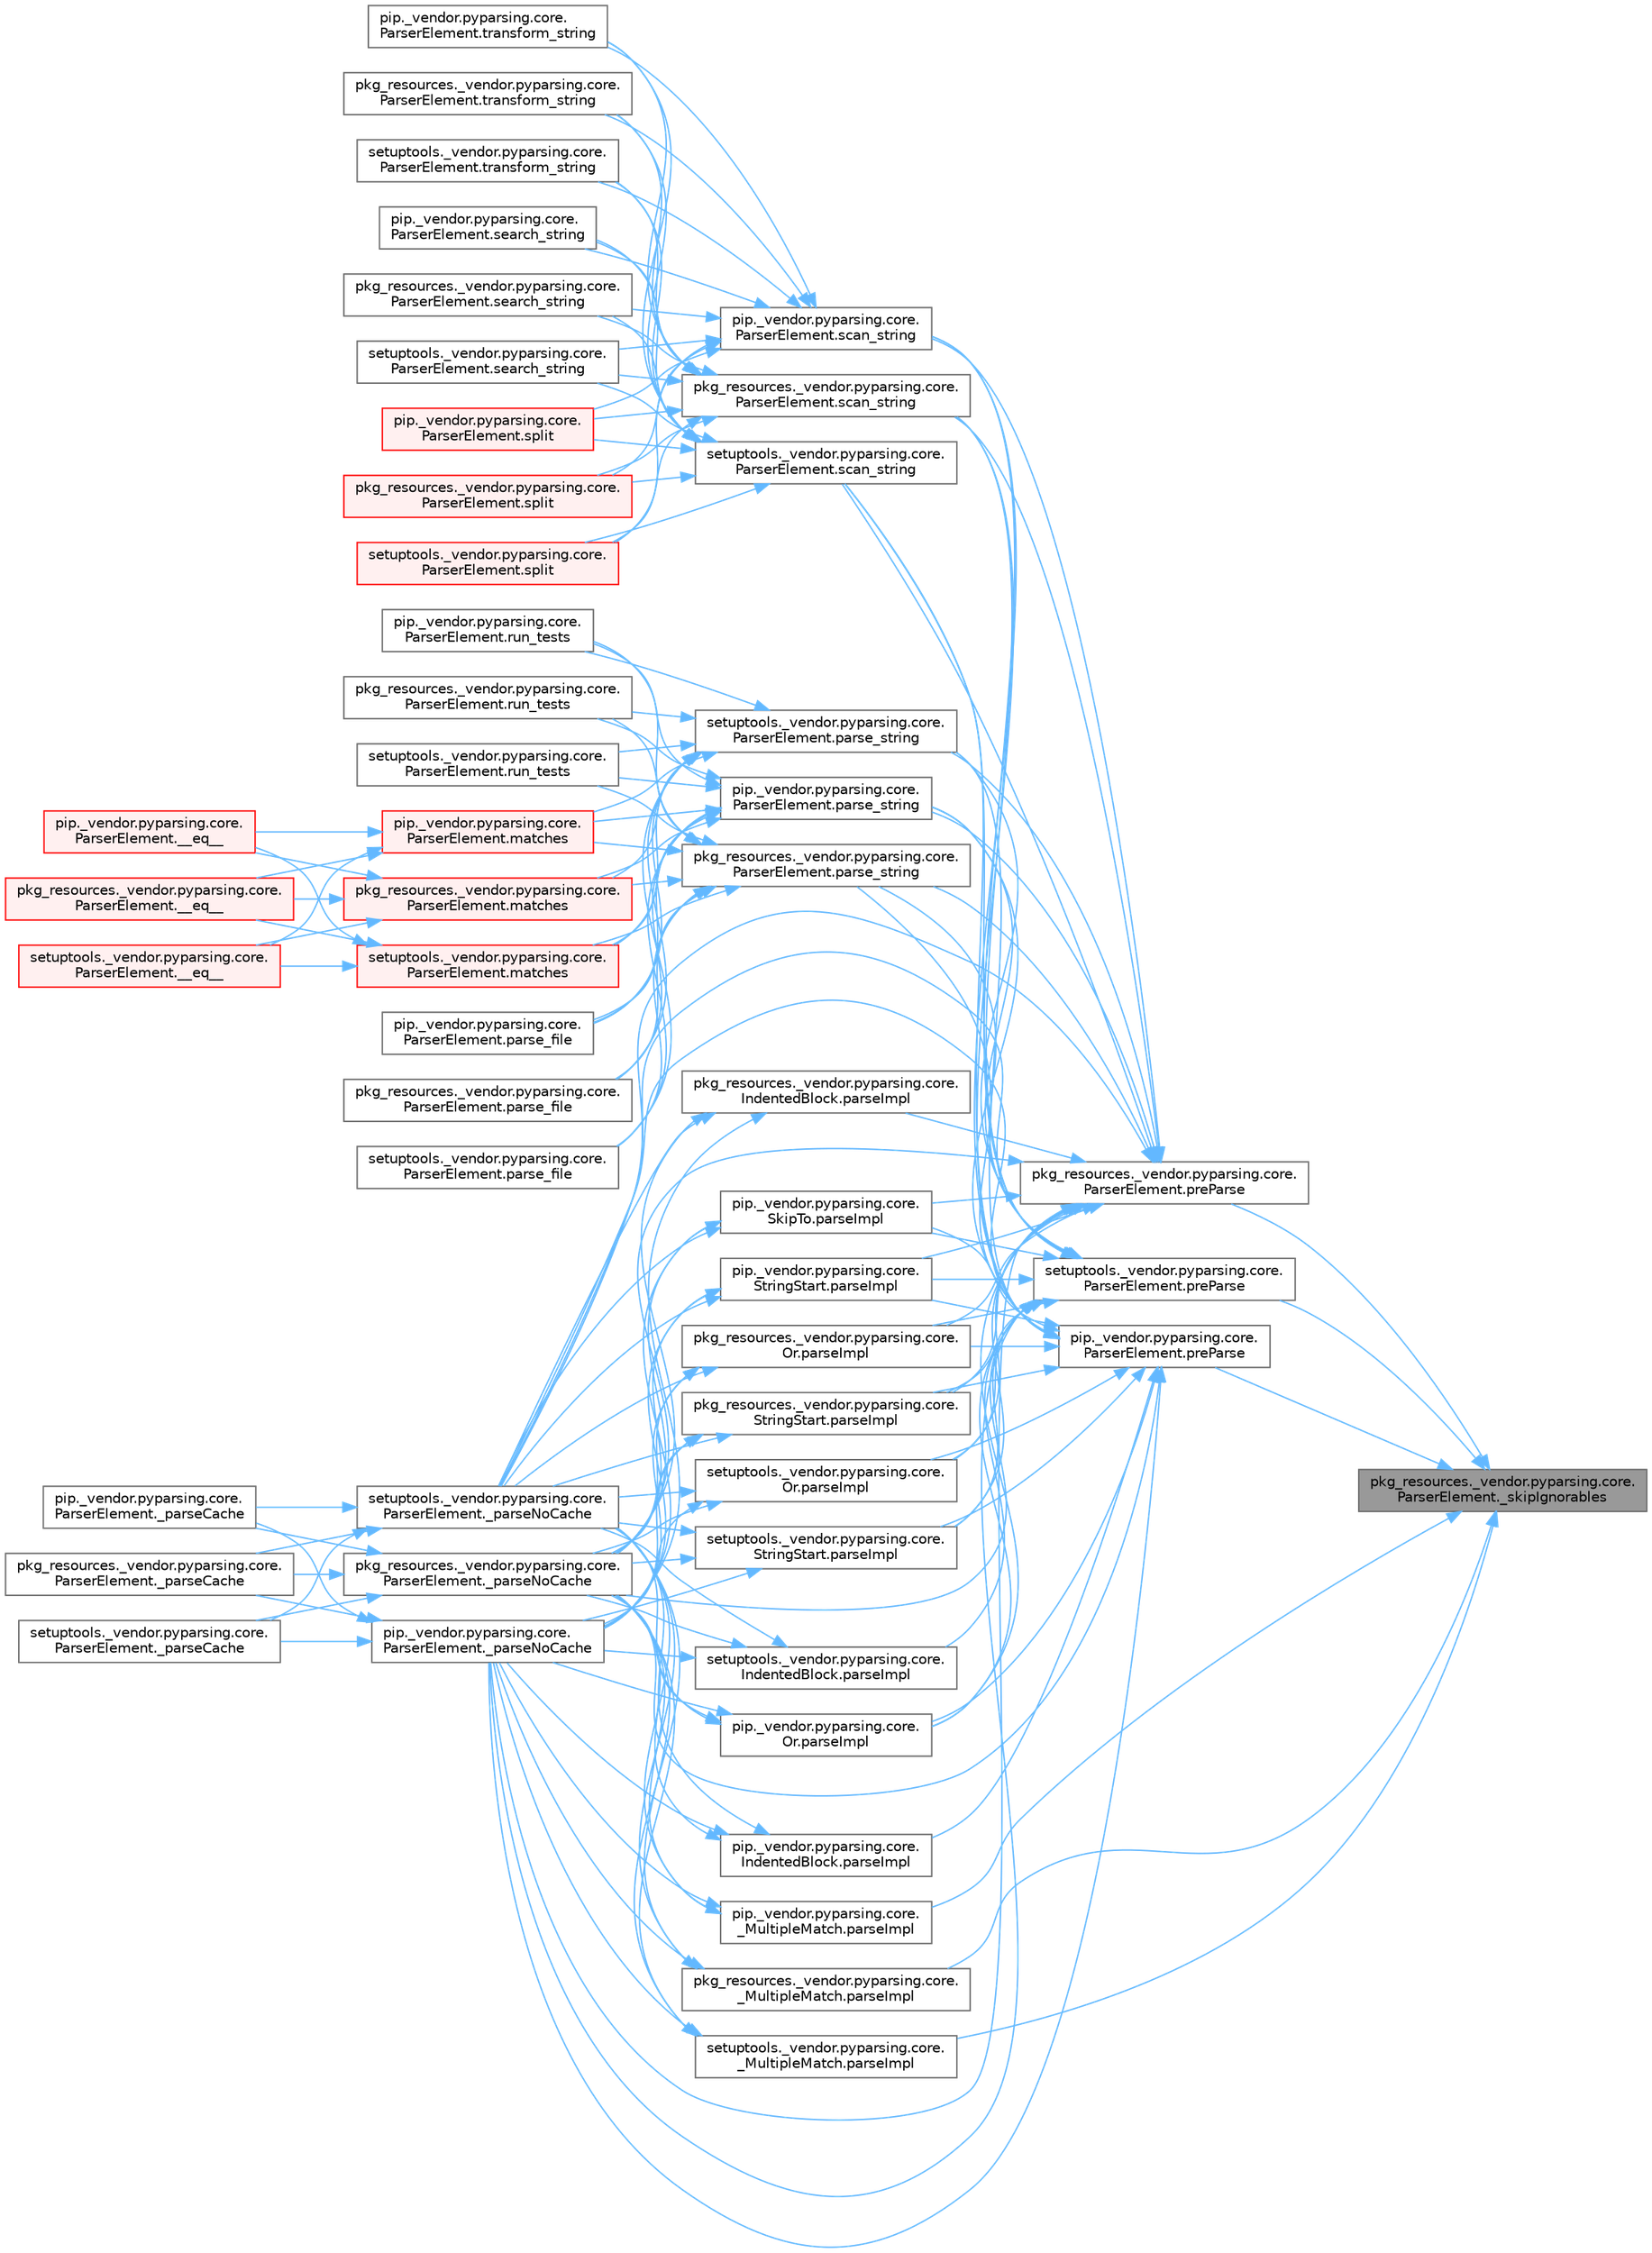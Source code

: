 digraph "pkg_resources._vendor.pyparsing.core.ParserElement._skipIgnorables"
{
 // LATEX_PDF_SIZE
  bgcolor="transparent";
  edge [fontname=Helvetica,fontsize=10,labelfontname=Helvetica,labelfontsize=10];
  node [fontname=Helvetica,fontsize=10,shape=box,height=0.2,width=0.4];
  rankdir="RL";
  Node1 [id="Node000001",label="pkg_resources._vendor.pyparsing.core.\lParserElement._skipIgnorables",height=0.2,width=0.4,color="gray40", fillcolor="grey60", style="filled", fontcolor="black",tooltip=" "];
  Node1 -> Node2 [id="edge1_Node000001_Node000002",dir="back",color="steelblue1",style="solid",tooltip=" "];
  Node2 [id="Node000002",label="pip._vendor.pyparsing.core.\l_MultipleMatch.parseImpl",height=0.2,width=0.4,color="grey40", fillcolor="white", style="filled",URL="$classpip_1_1__vendor_1_1pyparsing_1_1core_1_1___multiple_match.html#a612ca2a8eb89123112903be6f199bb14",tooltip=" "];
  Node2 -> Node3 [id="edge2_Node000002_Node000003",dir="back",color="steelblue1",style="solid",tooltip=" "];
  Node3 [id="Node000003",label="pip._vendor.pyparsing.core.\lParserElement._parseNoCache",height=0.2,width=0.4,color="grey40", fillcolor="white", style="filled",URL="$classpip_1_1__vendor_1_1pyparsing_1_1core_1_1_parser_element.html#af319bff1f8ae463c29689bc902788e50",tooltip=" "];
  Node3 -> Node4 [id="edge3_Node000003_Node000004",dir="back",color="steelblue1",style="solid",tooltip=" "];
  Node4 [id="Node000004",label="pip._vendor.pyparsing.core.\lParserElement._parseCache",height=0.2,width=0.4,color="grey40", fillcolor="white", style="filled",URL="$classpip_1_1__vendor_1_1pyparsing_1_1core_1_1_parser_element.html#a5614d581e42d84b716b0dcab98157c88",tooltip=" "];
  Node3 -> Node5 [id="edge4_Node000003_Node000005",dir="back",color="steelblue1",style="solid",tooltip=" "];
  Node5 [id="Node000005",label="pkg_resources._vendor.pyparsing.core.\lParserElement._parseCache",height=0.2,width=0.4,color="grey40", fillcolor="white", style="filled",URL="$classpkg__resources_1_1__vendor_1_1pyparsing_1_1core_1_1_parser_element.html#a1a69c7785a92769109263bd940ab37ae",tooltip=" "];
  Node3 -> Node6 [id="edge5_Node000003_Node000006",dir="back",color="steelblue1",style="solid",tooltip=" "];
  Node6 [id="Node000006",label="setuptools._vendor.pyparsing.core.\lParserElement._parseCache",height=0.2,width=0.4,color="grey40", fillcolor="white", style="filled",URL="$classsetuptools_1_1__vendor_1_1pyparsing_1_1core_1_1_parser_element.html#aad2d74190c4edf9d86294fe1907cffba",tooltip=" "];
  Node2 -> Node7 [id="edge6_Node000002_Node000007",dir="back",color="steelblue1",style="solid",tooltip=" "];
  Node7 [id="Node000007",label="pkg_resources._vendor.pyparsing.core.\lParserElement._parseNoCache",height=0.2,width=0.4,color="grey40", fillcolor="white", style="filled",URL="$classpkg__resources_1_1__vendor_1_1pyparsing_1_1core_1_1_parser_element.html#ae74acbecf9daa6eccbb3c02112745915",tooltip=" "];
  Node7 -> Node4 [id="edge7_Node000007_Node000004",dir="back",color="steelblue1",style="solid",tooltip=" "];
  Node7 -> Node5 [id="edge8_Node000007_Node000005",dir="back",color="steelblue1",style="solid",tooltip=" "];
  Node7 -> Node6 [id="edge9_Node000007_Node000006",dir="back",color="steelblue1",style="solid",tooltip=" "];
  Node2 -> Node8 [id="edge10_Node000002_Node000008",dir="back",color="steelblue1",style="solid",tooltip=" "];
  Node8 [id="Node000008",label="setuptools._vendor.pyparsing.core.\lParserElement._parseNoCache",height=0.2,width=0.4,color="grey40", fillcolor="white", style="filled",URL="$classsetuptools_1_1__vendor_1_1pyparsing_1_1core_1_1_parser_element.html#ac87deeca77414208ea7ac3e6f23accc5",tooltip=" "];
  Node8 -> Node4 [id="edge11_Node000008_Node000004",dir="back",color="steelblue1",style="solid",tooltip=" "];
  Node8 -> Node5 [id="edge12_Node000008_Node000005",dir="back",color="steelblue1",style="solid",tooltip=" "];
  Node8 -> Node6 [id="edge13_Node000008_Node000006",dir="back",color="steelblue1",style="solid",tooltip=" "];
  Node1 -> Node9 [id="edge14_Node000001_Node000009",dir="back",color="steelblue1",style="solid",tooltip=" "];
  Node9 [id="Node000009",label="pkg_resources._vendor.pyparsing.core.\l_MultipleMatch.parseImpl",height=0.2,width=0.4,color="grey40", fillcolor="white", style="filled",URL="$classpkg__resources_1_1__vendor_1_1pyparsing_1_1core_1_1___multiple_match.html#a28707b77eb141ec6e8926a16907cc18b",tooltip=" "];
  Node9 -> Node3 [id="edge15_Node000009_Node000003",dir="back",color="steelblue1",style="solid",tooltip=" "];
  Node9 -> Node7 [id="edge16_Node000009_Node000007",dir="back",color="steelblue1",style="solid",tooltip=" "];
  Node9 -> Node8 [id="edge17_Node000009_Node000008",dir="back",color="steelblue1",style="solid",tooltip=" "];
  Node1 -> Node10 [id="edge18_Node000001_Node000010",dir="back",color="steelblue1",style="solid",tooltip=" "];
  Node10 [id="Node000010",label="setuptools._vendor.pyparsing.core.\l_MultipleMatch.parseImpl",height=0.2,width=0.4,color="grey40", fillcolor="white", style="filled",URL="$classsetuptools_1_1__vendor_1_1pyparsing_1_1core_1_1___multiple_match.html#a8608f7d100a7b3d3ed777483ae718eeb",tooltip=" "];
  Node10 -> Node3 [id="edge19_Node000010_Node000003",dir="back",color="steelblue1",style="solid",tooltip=" "];
  Node10 -> Node7 [id="edge20_Node000010_Node000007",dir="back",color="steelblue1",style="solid",tooltip=" "];
  Node10 -> Node8 [id="edge21_Node000010_Node000008",dir="back",color="steelblue1",style="solid",tooltip=" "];
  Node1 -> Node11 [id="edge22_Node000001_Node000011",dir="back",color="steelblue1",style="solid",tooltip=" "];
  Node11 [id="Node000011",label="pip._vendor.pyparsing.core.\lParserElement.preParse",height=0.2,width=0.4,color="grey40", fillcolor="white", style="filled",URL="$classpip_1_1__vendor_1_1pyparsing_1_1core_1_1_parser_element.html#ab5e2fcbb7e83e0b5608eb5cbc31c17f0",tooltip=" "];
  Node11 -> Node3 [id="edge23_Node000011_Node000003",dir="back",color="steelblue1",style="solid",tooltip=" "];
  Node11 -> Node7 [id="edge24_Node000011_Node000007",dir="back",color="steelblue1",style="solid",tooltip=" "];
  Node11 -> Node8 [id="edge25_Node000011_Node000008",dir="back",color="steelblue1",style="solid",tooltip=" "];
  Node11 -> Node12 [id="edge26_Node000011_Node000012",dir="back",color="steelblue1",style="solid",tooltip=" "];
  Node12 [id="Node000012",label="pip._vendor.pyparsing.core.\lParserElement.parse_string",height=0.2,width=0.4,color="grey40", fillcolor="white", style="filled",URL="$classpip_1_1__vendor_1_1pyparsing_1_1core_1_1_parser_element.html#ac17206f98799aeb9149ef0873423fb3d",tooltip=" "];
  Node12 -> Node13 [id="edge27_Node000012_Node000013",dir="back",color="steelblue1",style="solid",tooltip=" "];
  Node13 [id="Node000013",label="pip._vendor.pyparsing.core.\lParserElement.matches",height=0.2,width=0.4,color="red", fillcolor="#FFF0F0", style="filled",URL="$classpip_1_1__vendor_1_1pyparsing_1_1core_1_1_parser_element.html#a506dbc15b395eb36dc4f6cbc0fdf143a",tooltip=" "];
  Node13 -> Node14 [id="edge28_Node000013_Node000014",dir="back",color="steelblue1",style="solid",tooltip=" "];
  Node14 [id="Node000014",label="pip._vendor.pyparsing.core.\lParserElement.__eq__",height=0.2,width=0.4,color="red", fillcolor="#FFF0F0", style="filled",URL="$classpip_1_1__vendor_1_1pyparsing_1_1core_1_1_parser_element.html#a56ccd877aaaa23f3bf1adb7bcc0b46ec",tooltip=" "];
  Node13 -> Node23 [id="edge29_Node000013_Node000023",dir="back",color="steelblue1",style="solid",tooltip=" "];
  Node23 [id="Node000023",label="pkg_resources._vendor.pyparsing.core.\lParserElement.__eq__",height=0.2,width=0.4,color="red", fillcolor="#FFF0F0", style="filled",URL="$classpkg__resources_1_1__vendor_1_1pyparsing_1_1core_1_1_parser_element.html#a7a018d9eabb371a3a8cbeff784e873eb",tooltip=" "];
  Node13 -> Node24 [id="edge30_Node000013_Node000024",dir="back",color="steelblue1",style="solid",tooltip=" "];
  Node24 [id="Node000024",label="setuptools._vendor.pyparsing.core.\lParserElement.__eq__",height=0.2,width=0.4,color="red", fillcolor="#FFF0F0", style="filled",URL="$classsetuptools_1_1__vendor_1_1pyparsing_1_1core_1_1_parser_element.html#a2fba49725ed4d403a97bf0955a516d7a",tooltip=" "];
  Node12 -> Node26 [id="edge31_Node000012_Node000026",dir="back",color="steelblue1",style="solid",tooltip=" "];
  Node26 [id="Node000026",label="pkg_resources._vendor.pyparsing.core.\lParserElement.matches",height=0.2,width=0.4,color="red", fillcolor="#FFF0F0", style="filled",URL="$classpkg__resources_1_1__vendor_1_1pyparsing_1_1core_1_1_parser_element.html#a83b843cc10043a223825a7b6ee2bf3ed",tooltip=" "];
  Node26 -> Node14 [id="edge32_Node000026_Node000014",dir="back",color="steelblue1",style="solid",tooltip=" "];
  Node26 -> Node23 [id="edge33_Node000026_Node000023",dir="back",color="steelblue1",style="solid",tooltip=" "];
  Node26 -> Node24 [id="edge34_Node000026_Node000024",dir="back",color="steelblue1",style="solid",tooltip=" "];
  Node12 -> Node27 [id="edge35_Node000012_Node000027",dir="back",color="steelblue1",style="solid",tooltip=" "];
  Node27 [id="Node000027",label="setuptools._vendor.pyparsing.core.\lParserElement.matches",height=0.2,width=0.4,color="red", fillcolor="#FFF0F0", style="filled",URL="$classsetuptools_1_1__vendor_1_1pyparsing_1_1core_1_1_parser_element.html#a340c5dbbc0054029fa245e398f694e14",tooltip=" "];
  Node27 -> Node14 [id="edge36_Node000027_Node000014",dir="back",color="steelblue1",style="solid",tooltip=" "];
  Node27 -> Node23 [id="edge37_Node000027_Node000023",dir="back",color="steelblue1",style="solid",tooltip=" "];
  Node27 -> Node24 [id="edge38_Node000027_Node000024",dir="back",color="steelblue1",style="solid",tooltip=" "];
  Node12 -> Node28 [id="edge39_Node000012_Node000028",dir="back",color="steelblue1",style="solid",tooltip=" "];
  Node28 [id="Node000028",label="pip._vendor.pyparsing.core.\lParserElement.parse_file",height=0.2,width=0.4,color="grey40", fillcolor="white", style="filled",URL="$classpip_1_1__vendor_1_1pyparsing_1_1core_1_1_parser_element.html#a161e1fa167881e4e3fa9f26155612ed1",tooltip=" "];
  Node12 -> Node29 [id="edge40_Node000012_Node000029",dir="back",color="steelblue1",style="solid",tooltip=" "];
  Node29 [id="Node000029",label="pkg_resources._vendor.pyparsing.core.\lParserElement.parse_file",height=0.2,width=0.4,color="grey40", fillcolor="white", style="filled",URL="$classpkg__resources_1_1__vendor_1_1pyparsing_1_1core_1_1_parser_element.html#a4b7f81ada4824fcac02e6fae60e97154",tooltip=" "];
  Node12 -> Node30 [id="edge41_Node000012_Node000030",dir="back",color="steelblue1",style="solid",tooltip=" "];
  Node30 [id="Node000030",label="setuptools._vendor.pyparsing.core.\lParserElement.parse_file",height=0.2,width=0.4,color="grey40", fillcolor="white", style="filled",URL="$classsetuptools_1_1__vendor_1_1pyparsing_1_1core_1_1_parser_element.html#a8f9b8fccb7fc5a55bc10cb3ab46cf419",tooltip=" "];
  Node12 -> Node31 [id="edge42_Node000012_Node000031",dir="back",color="steelblue1",style="solid",tooltip=" "];
  Node31 [id="Node000031",label="pip._vendor.pyparsing.core.\lParserElement.run_tests",height=0.2,width=0.4,color="grey40", fillcolor="white", style="filled",URL="$classpip_1_1__vendor_1_1pyparsing_1_1core_1_1_parser_element.html#a35107e02c57a82575247354b2ffe5d63",tooltip=" "];
  Node12 -> Node32 [id="edge43_Node000012_Node000032",dir="back",color="steelblue1",style="solid",tooltip=" "];
  Node32 [id="Node000032",label="pkg_resources._vendor.pyparsing.core.\lParserElement.run_tests",height=0.2,width=0.4,color="grey40", fillcolor="white", style="filled",URL="$classpkg__resources_1_1__vendor_1_1pyparsing_1_1core_1_1_parser_element.html#a10e2c2c94b6bedd4a9bac706beb1f8e4",tooltip=" "];
  Node12 -> Node33 [id="edge44_Node000012_Node000033",dir="back",color="steelblue1",style="solid",tooltip=" "];
  Node33 [id="Node000033",label="setuptools._vendor.pyparsing.core.\lParserElement.run_tests",height=0.2,width=0.4,color="grey40", fillcolor="white", style="filled",URL="$classsetuptools_1_1__vendor_1_1pyparsing_1_1core_1_1_parser_element.html#a67d4875fb1c02837aae5bb1e763532ba",tooltip=" "];
  Node11 -> Node34 [id="edge45_Node000011_Node000034",dir="back",color="steelblue1",style="solid",tooltip=" "];
  Node34 [id="Node000034",label="pkg_resources._vendor.pyparsing.core.\lParserElement.parse_string",height=0.2,width=0.4,color="grey40", fillcolor="white", style="filled",URL="$classpkg__resources_1_1__vendor_1_1pyparsing_1_1core_1_1_parser_element.html#a8c3e947b9af4425a1b7f4c8db034a549",tooltip=" "];
  Node34 -> Node13 [id="edge46_Node000034_Node000013",dir="back",color="steelblue1",style="solid",tooltip=" "];
  Node34 -> Node26 [id="edge47_Node000034_Node000026",dir="back",color="steelblue1",style="solid",tooltip=" "];
  Node34 -> Node27 [id="edge48_Node000034_Node000027",dir="back",color="steelblue1",style="solid",tooltip=" "];
  Node34 -> Node28 [id="edge49_Node000034_Node000028",dir="back",color="steelblue1",style="solid",tooltip=" "];
  Node34 -> Node29 [id="edge50_Node000034_Node000029",dir="back",color="steelblue1",style="solid",tooltip=" "];
  Node34 -> Node30 [id="edge51_Node000034_Node000030",dir="back",color="steelblue1",style="solid",tooltip=" "];
  Node34 -> Node31 [id="edge52_Node000034_Node000031",dir="back",color="steelblue1",style="solid",tooltip=" "];
  Node34 -> Node32 [id="edge53_Node000034_Node000032",dir="back",color="steelblue1",style="solid",tooltip=" "];
  Node34 -> Node33 [id="edge54_Node000034_Node000033",dir="back",color="steelblue1",style="solid",tooltip=" "];
  Node11 -> Node35 [id="edge55_Node000011_Node000035",dir="back",color="steelblue1",style="solid",tooltip=" "];
  Node35 [id="Node000035",label="setuptools._vendor.pyparsing.core.\lParserElement.parse_string",height=0.2,width=0.4,color="grey40", fillcolor="white", style="filled",URL="$classsetuptools_1_1__vendor_1_1pyparsing_1_1core_1_1_parser_element.html#a4bceb4c6190dd0bd2ea4c6ef9e8fe6f9",tooltip=" "];
  Node35 -> Node13 [id="edge56_Node000035_Node000013",dir="back",color="steelblue1",style="solid",tooltip=" "];
  Node35 -> Node26 [id="edge57_Node000035_Node000026",dir="back",color="steelblue1",style="solid",tooltip=" "];
  Node35 -> Node27 [id="edge58_Node000035_Node000027",dir="back",color="steelblue1",style="solid",tooltip=" "];
  Node35 -> Node28 [id="edge59_Node000035_Node000028",dir="back",color="steelblue1",style="solid",tooltip=" "];
  Node35 -> Node29 [id="edge60_Node000035_Node000029",dir="back",color="steelblue1",style="solid",tooltip=" "];
  Node35 -> Node30 [id="edge61_Node000035_Node000030",dir="back",color="steelblue1",style="solid",tooltip=" "];
  Node35 -> Node31 [id="edge62_Node000035_Node000031",dir="back",color="steelblue1",style="solid",tooltip=" "];
  Node35 -> Node32 [id="edge63_Node000035_Node000032",dir="back",color="steelblue1",style="solid",tooltip=" "];
  Node35 -> Node33 [id="edge64_Node000035_Node000033",dir="back",color="steelblue1",style="solid",tooltip=" "];
  Node11 -> Node36 [id="edge65_Node000011_Node000036",dir="back",color="steelblue1",style="solid",tooltip=" "];
  Node36 [id="Node000036",label="pip._vendor.pyparsing.core.\lIndentedBlock.parseImpl",height=0.2,width=0.4,color="grey40", fillcolor="white", style="filled",URL="$classpip_1_1__vendor_1_1pyparsing_1_1core_1_1_indented_block.html#a614f358d7124fbd85f4750694b700605",tooltip=" "];
  Node36 -> Node3 [id="edge66_Node000036_Node000003",dir="back",color="steelblue1",style="solid",tooltip=" "];
  Node36 -> Node7 [id="edge67_Node000036_Node000007",dir="back",color="steelblue1",style="solid",tooltip=" "];
  Node36 -> Node8 [id="edge68_Node000036_Node000008",dir="back",color="steelblue1",style="solid",tooltip=" "];
  Node11 -> Node37 [id="edge69_Node000011_Node000037",dir="back",color="steelblue1",style="solid",tooltip=" "];
  Node37 [id="Node000037",label="pip._vendor.pyparsing.core.\lOr.parseImpl",height=0.2,width=0.4,color="grey40", fillcolor="white", style="filled",URL="$classpip_1_1__vendor_1_1pyparsing_1_1core_1_1_or.html#aa87fa541bf2e82791e105dbf64c79958",tooltip=" "];
  Node37 -> Node3 [id="edge70_Node000037_Node000003",dir="back",color="steelblue1",style="solid",tooltip=" "];
  Node37 -> Node7 [id="edge71_Node000037_Node000007",dir="back",color="steelblue1",style="solid",tooltip=" "];
  Node37 -> Node8 [id="edge72_Node000037_Node000008",dir="back",color="steelblue1",style="solid",tooltip=" "];
  Node11 -> Node38 [id="edge73_Node000011_Node000038",dir="back",color="steelblue1",style="solid",tooltip=" "];
  Node38 [id="Node000038",label="pip._vendor.pyparsing.core.\lSkipTo.parseImpl",height=0.2,width=0.4,color="grey40", fillcolor="white", style="filled",URL="$classpip_1_1__vendor_1_1pyparsing_1_1core_1_1_skip_to.html#affdf1659343a347cd9853247ed2cfc37",tooltip=" "];
  Node38 -> Node3 [id="edge74_Node000038_Node000003",dir="back",color="steelblue1",style="solid",tooltip=" "];
  Node38 -> Node7 [id="edge75_Node000038_Node000007",dir="back",color="steelblue1",style="solid",tooltip=" "];
  Node38 -> Node8 [id="edge76_Node000038_Node000008",dir="back",color="steelblue1",style="solid",tooltip=" "];
  Node11 -> Node39 [id="edge77_Node000011_Node000039",dir="back",color="steelblue1",style="solid",tooltip=" "];
  Node39 [id="Node000039",label="pip._vendor.pyparsing.core.\lStringStart.parseImpl",height=0.2,width=0.4,color="grey40", fillcolor="white", style="filled",URL="$classpip_1_1__vendor_1_1pyparsing_1_1core_1_1_string_start.html#ade7d9a10260522396b9756347737ec21",tooltip=" "];
  Node39 -> Node3 [id="edge78_Node000039_Node000003",dir="back",color="steelblue1",style="solid",tooltip=" "];
  Node39 -> Node7 [id="edge79_Node000039_Node000007",dir="back",color="steelblue1",style="solid",tooltip=" "];
  Node39 -> Node8 [id="edge80_Node000039_Node000008",dir="back",color="steelblue1",style="solid",tooltip=" "];
  Node11 -> Node40 [id="edge81_Node000011_Node000040",dir="back",color="steelblue1",style="solid",tooltip=" "];
  Node40 [id="Node000040",label="pkg_resources._vendor.pyparsing.core.\lOr.parseImpl",height=0.2,width=0.4,color="grey40", fillcolor="white", style="filled",URL="$classpkg__resources_1_1__vendor_1_1pyparsing_1_1core_1_1_or.html#ac0f75d008ee21a51ac9335d208258709",tooltip=" "];
  Node40 -> Node3 [id="edge82_Node000040_Node000003",dir="back",color="steelblue1",style="solid",tooltip=" "];
  Node40 -> Node7 [id="edge83_Node000040_Node000007",dir="back",color="steelblue1",style="solid",tooltip=" "];
  Node40 -> Node8 [id="edge84_Node000040_Node000008",dir="back",color="steelblue1",style="solid",tooltip=" "];
  Node11 -> Node41 [id="edge85_Node000011_Node000041",dir="back",color="steelblue1",style="solid",tooltip=" "];
  Node41 [id="Node000041",label="pkg_resources._vendor.pyparsing.core.\lStringStart.parseImpl",height=0.2,width=0.4,color="grey40", fillcolor="white", style="filled",URL="$classpkg__resources_1_1__vendor_1_1pyparsing_1_1core_1_1_string_start.html#a1a21abfeee7fd1a296470cf986211dfb",tooltip=" "];
  Node41 -> Node3 [id="edge86_Node000041_Node000003",dir="back",color="steelblue1",style="solid",tooltip=" "];
  Node41 -> Node7 [id="edge87_Node000041_Node000007",dir="back",color="steelblue1",style="solid",tooltip=" "];
  Node41 -> Node8 [id="edge88_Node000041_Node000008",dir="back",color="steelblue1",style="solid",tooltip=" "];
  Node11 -> Node42 [id="edge89_Node000011_Node000042",dir="back",color="steelblue1",style="solid",tooltip=" "];
  Node42 [id="Node000042",label="setuptools._vendor.pyparsing.core.\lOr.parseImpl",height=0.2,width=0.4,color="grey40", fillcolor="white", style="filled",URL="$classsetuptools_1_1__vendor_1_1pyparsing_1_1core_1_1_or.html#a1048310b5490fae52af640ad0c0e8713",tooltip=" "];
  Node42 -> Node3 [id="edge90_Node000042_Node000003",dir="back",color="steelblue1",style="solid",tooltip=" "];
  Node42 -> Node7 [id="edge91_Node000042_Node000007",dir="back",color="steelblue1",style="solid",tooltip=" "];
  Node42 -> Node8 [id="edge92_Node000042_Node000008",dir="back",color="steelblue1",style="solid",tooltip=" "];
  Node11 -> Node43 [id="edge93_Node000011_Node000043",dir="back",color="steelblue1",style="solid",tooltip=" "];
  Node43 [id="Node000043",label="setuptools._vendor.pyparsing.core.\lStringStart.parseImpl",height=0.2,width=0.4,color="grey40", fillcolor="white", style="filled",URL="$classsetuptools_1_1__vendor_1_1pyparsing_1_1core_1_1_string_start.html#a9da67c63addf96d553d7b5bb1cf85907",tooltip=" "];
  Node43 -> Node3 [id="edge94_Node000043_Node000003",dir="back",color="steelblue1",style="solid",tooltip=" "];
  Node43 -> Node7 [id="edge95_Node000043_Node000007",dir="back",color="steelblue1",style="solid",tooltip=" "];
  Node43 -> Node8 [id="edge96_Node000043_Node000008",dir="back",color="steelblue1",style="solid",tooltip=" "];
  Node11 -> Node44 [id="edge97_Node000011_Node000044",dir="back",color="steelblue1",style="solid",tooltip=" "];
  Node44 [id="Node000044",label="pip._vendor.pyparsing.core.\lParserElement.scan_string",height=0.2,width=0.4,color="grey40", fillcolor="white", style="filled",URL="$classpip_1_1__vendor_1_1pyparsing_1_1core_1_1_parser_element.html#a0a066b31d55597f3b2ac426eab0ef7a8",tooltip=" "];
  Node44 -> Node45 [id="edge98_Node000044_Node000045",dir="back",color="steelblue1",style="solid",tooltip=" "];
  Node45 [id="Node000045",label="pip._vendor.pyparsing.core.\lParserElement.search_string",height=0.2,width=0.4,color="grey40", fillcolor="white", style="filled",URL="$classpip_1_1__vendor_1_1pyparsing_1_1core_1_1_parser_element.html#a5a83c9e97aad458cf36ecb2cbc451703",tooltip=" "];
  Node44 -> Node46 [id="edge99_Node000044_Node000046",dir="back",color="steelblue1",style="solid",tooltip=" "];
  Node46 [id="Node000046",label="pkg_resources._vendor.pyparsing.core.\lParserElement.search_string",height=0.2,width=0.4,color="grey40", fillcolor="white", style="filled",URL="$classpkg__resources_1_1__vendor_1_1pyparsing_1_1core_1_1_parser_element.html#a4b5b9d98014537f14aa58afb241fb421",tooltip=" "];
  Node44 -> Node47 [id="edge100_Node000044_Node000047",dir="back",color="steelblue1",style="solid",tooltip=" "];
  Node47 [id="Node000047",label="setuptools._vendor.pyparsing.core.\lParserElement.search_string",height=0.2,width=0.4,color="grey40", fillcolor="white", style="filled",URL="$classsetuptools_1_1__vendor_1_1pyparsing_1_1core_1_1_parser_element.html#afd39623fe4bffcc694a482c83b93fd06",tooltip=" "];
  Node44 -> Node48 [id="edge101_Node000044_Node000048",dir="back",color="steelblue1",style="solid",tooltip=" "];
  Node48 [id="Node000048",label="pip._vendor.pyparsing.core.\lParserElement.split",height=0.2,width=0.4,color="red", fillcolor="#FFF0F0", style="filled",URL="$classpip_1_1__vendor_1_1pyparsing_1_1core_1_1_parser_element.html#a4d8b15e96c35f49dd311c05519c05b48",tooltip=" "];
  Node44 -> Node3212 [id="edge102_Node000044_Node003212",dir="back",color="steelblue1",style="solid",tooltip=" "];
  Node3212 [id="Node003212",label="pkg_resources._vendor.pyparsing.core.\lParserElement.split",height=0.2,width=0.4,color="red", fillcolor="#FFF0F0", style="filled",URL="$classpkg__resources_1_1__vendor_1_1pyparsing_1_1core_1_1_parser_element.html#a194801602eaab7fd2483d6a6ef7335b7",tooltip=" "];
  Node44 -> Node3213 [id="edge103_Node000044_Node003213",dir="back",color="steelblue1",style="solid",tooltip=" "];
  Node3213 [id="Node003213",label="setuptools._vendor.pyparsing.core.\lParserElement.split",height=0.2,width=0.4,color="red", fillcolor="#FFF0F0", style="filled",URL="$classsetuptools_1_1__vendor_1_1pyparsing_1_1core_1_1_parser_element.html#a851b91f91735a7984ff943924b8f5e53",tooltip=" "];
  Node44 -> Node3214 [id="edge104_Node000044_Node003214",dir="back",color="steelblue1",style="solid",tooltip=" "];
  Node3214 [id="Node003214",label="pip._vendor.pyparsing.core.\lParserElement.transform_string",height=0.2,width=0.4,color="grey40", fillcolor="white", style="filled",URL="$classpip_1_1__vendor_1_1pyparsing_1_1core_1_1_parser_element.html#a566e130123a0445b27338a6e3ec60f19",tooltip=" "];
  Node44 -> Node3215 [id="edge105_Node000044_Node003215",dir="back",color="steelblue1",style="solid",tooltip=" "];
  Node3215 [id="Node003215",label="pkg_resources._vendor.pyparsing.core.\lParserElement.transform_string",height=0.2,width=0.4,color="grey40", fillcolor="white", style="filled",URL="$classpkg__resources_1_1__vendor_1_1pyparsing_1_1core_1_1_parser_element.html#a71a727a6ccd055ebf3c32601140ed804",tooltip=" "];
  Node44 -> Node3216 [id="edge106_Node000044_Node003216",dir="back",color="steelblue1",style="solid",tooltip=" "];
  Node3216 [id="Node003216",label="setuptools._vendor.pyparsing.core.\lParserElement.transform_string",height=0.2,width=0.4,color="grey40", fillcolor="white", style="filled",URL="$classsetuptools_1_1__vendor_1_1pyparsing_1_1core_1_1_parser_element.html#a23d5d123f33508735ec8eefe96840071",tooltip=" "];
  Node11 -> Node3217 [id="edge107_Node000011_Node003217",dir="back",color="steelblue1",style="solid",tooltip=" "];
  Node3217 [id="Node003217",label="pkg_resources._vendor.pyparsing.core.\lParserElement.scan_string",height=0.2,width=0.4,color="grey40", fillcolor="white", style="filled",URL="$classpkg__resources_1_1__vendor_1_1pyparsing_1_1core_1_1_parser_element.html#a72c2c28e4b4d308fb917b19795da3b31",tooltip=" "];
  Node3217 -> Node45 [id="edge108_Node003217_Node000045",dir="back",color="steelblue1",style="solid",tooltip=" "];
  Node3217 -> Node46 [id="edge109_Node003217_Node000046",dir="back",color="steelblue1",style="solid",tooltip=" "];
  Node3217 -> Node47 [id="edge110_Node003217_Node000047",dir="back",color="steelblue1",style="solid",tooltip=" "];
  Node3217 -> Node48 [id="edge111_Node003217_Node000048",dir="back",color="steelblue1",style="solid",tooltip=" "];
  Node3217 -> Node3212 [id="edge112_Node003217_Node003212",dir="back",color="steelblue1",style="solid",tooltip=" "];
  Node3217 -> Node3213 [id="edge113_Node003217_Node003213",dir="back",color="steelblue1",style="solid",tooltip=" "];
  Node3217 -> Node3214 [id="edge114_Node003217_Node003214",dir="back",color="steelblue1",style="solid",tooltip=" "];
  Node3217 -> Node3215 [id="edge115_Node003217_Node003215",dir="back",color="steelblue1",style="solid",tooltip=" "];
  Node3217 -> Node3216 [id="edge116_Node003217_Node003216",dir="back",color="steelblue1",style="solid",tooltip=" "];
  Node11 -> Node3218 [id="edge117_Node000011_Node003218",dir="back",color="steelblue1",style="solid",tooltip=" "];
  Node3218 [id="Node003218",label="setuptools._vendor.pyparsing.core.\lParserElement.scan_string",height=0.2,width=0.4,color="grey40", fillcolor="white", style="filled",URL="$classsetuptools_1_1__vendor_1_1pyparsing_1_1core_1_1_parser_element.html#a1e2aa4fc1e0debef9f876b7e1ccbfb62",tooltip=" "];
  Node3218 -> Node45 [id="edge118_Node003218_Node000045",dir="back",color="steelblue1",style="solid",tooltip=" "];
  Node3218 -> Node46 [id="edge119_Node003218_Node000046",dir="back",color="steelblue1",style="solid",tooltip=" "];
  Node3218 -> Node47 [id="edge120_Node003218_Node000047",dir="back",color="steelblue1",style="solid",tooltip=" "];
  Node3218 -> Node48 [id="edge121_Node003218_Node000048",dir="back",color="steelblue1",style="solid",tooltip=" "];
  Node3218 -> Node3212 [id="edge122_Node003218_Node003212",dir="back",color="steelblue1",style="solid",tooltip=" "];
  Node3218 -> Node3213 [id="edge123_Node003218_Node003213",dir="back",color="steelblue1",style="solid",tooltip=" "];
  Node3218 -> Node3214 [id="edge124_Node003218_Node003214",dir="back",color="steelblue1",style="solid",tooltip=" "];
  Node3218 -> Node3215 [id="edge125_Node003218_Node003215",dir="back",color="steelblue1",style="solid",tooltip=" "];
  Node3218 -> Node3216 [id="edge126_Node003218_Node003216",dir="back",color="steelblue1",style="solid",tooltip=" "];
  Node1 -> Node3219 [id="edge127_Node000001_Node003219",dir="back",color="steelblue1",style="solid",tooltip=" "];
  Node3219 [id="Node003219",label="pkg_resources._vendor.pyparsing.core.\lParserElement.preParse",height=0.2,width=0.4,color="grey40", fillcolor="white", style="filled",URL="$classpkg__resources_1_1__vendor_1_1pyparsing_1_1core_1_1_parser_element.html#a903b825f358cef436ee45d6e5b992208",tooltip=" "];
  Node3219 -> Node3 [id="edge128_Node003219_Node000003",dir="back",color="steelblue1",style="solid",tooltip=" "];
  Node3219 -> Node7 [id="edge129_Node003219_Node000007",dir="back",color="steelblue1",style="solid",tooltip=" "];
  Node3219 -> Node8 [id="edge130_Node003219_Node000008",dir="back",color="steelblue1",style="solid",tooltip=" "];
  Node3219 -> Node12 [id="edge131_Node003219_Node000012",dir="back",color="steelblue1",style="solid",tooltip=" "];
  Node3219 -> Node34 [id="edge132_Node003219_Node000034",dir="back",color="steelblue1",style="solid",tooltip=" "];
  Node3219 -> Node35 [id="edge133_Node003219_Node000035",dir="back",color="steelblue1",style="solid",tooltip=" "];
  Node3219 -> Node37 [id="edge134_Node003219_Node000037",dir="back",color="steelblue1",style="solid",tooltip=" "];
  Node3219 -> Node38 [id="edge135_Node003219_Node000038",dir="back",color="steelblue1",style="solid",tooltip=" "];
  Node3219 -> Node39 [id="edge136_Node003219_Node000039",dir="back",color="steelblue1",style="solid",tooltip=" "];
  Node3219 -> Node3220 [id="edge137_Node003219_Node003220",dir="back",color="steelblue1",style="solid",tooltip=" "];
  Node3220 [id="Node003220",label="pkg_resources._vendor.pyparsing.core.\lIndentedBlock.parseImpl",height=0.2,width=0.4,color="grey40", fillcolor="white", style="filled",URL="$classpkg__resources_1_1__vendor_1_1pyparsing_1_1core_1_1_indented_block.html#a832e80a7ba0390c3f34ec7820642cbef",tooltip=" "];
  Node3220 -> Node3 [id="edge138_Node003220_Node000003",dir="back",color="steelblue1",style="solid",tooltip=" "];
  Node3220 -> Node7 [id="edge139_Node003220_Node000007",dir="back",color="steelblue1",style="solid",tooltip=" "];
  Node3220 -> Node8 [id="edge140_Node003220_Node000008",dir="back",color="steelblue1",style="solid",tooltip=" "];
  Node3219 -> Node40 [id="edge141_Node003219_Node000040",dir="back",color="steelblue1",style="solid",tooltip=" "];
  Node3219 -> Node41 [id="edge142_Node003219_Node000041",dir="back",color="steelblue1",style="solid",tooltip=" "];
  Node3219 -> Node42 [id="edge143_Node003219_Node000042",dir="back",color="steelblue1",style="solid",tooltip=" "];
  Node3219 -> Node43 [id="edge144_Node003219_Node000043",dir="back",color="steelblue1",style="solid",tooltip=" "];
  Node3219 -> Node44 [id="edge145_Node003219_Node000044",dir="back",color="steelblue1",style="solid",tooltip=" "];
  Node3219 -> Node3217 [id="edge146_Node003219_Node003217",dir="back",color="steelblue1",style="solid",tooltip=" "];
  Node3219 -> Node3218 [id="edge147_Node003219_Node003218",dir="back",color="steelblue1",style="solid",tooltip=" "];
  Node1 -> Node3221 [id="edge148_Node000001_Node003221",dir="back",color="steelblue1",style="solid",tooltip=" "];
  Node3221 [id="Node003221",label="setuptools._vendor.pyparsing.core.\lParserElement.preParse",height=0.2,width=0.4,color="grey40", fillcolor="white", style="filled",URL="$classsetuptools_1_1__vendor_1_1pyparsing_1_1core_1_1_parser_element.html#a685a6f15fdc46b4ac7a138afb9f3b707",tooltip=" "];
  Node3221 -> Node3 [id="edge149_Node003221_Node000003",dir="back",color="steelblue1",style="solid",tooltip=" "];
  Node3221 -> Node7 [id="edge150_Node003221_Node000007",dir="back",color="steelblue1",style="solid",tooltip=" "];
  Node3221 -> Node8 [id="edge151_Node003221_Node000008",dir="back",color="steelblue1",style="solid",tooltip=" "];
  Node3221 -> Node12 [id="edge152_Node003221_Node000012",dir="back",color="steelblue1",style="solid",tooltip=" "];
  Node3221 -> Node34 [id="edge153_Node003221_Node000034",dir="back",color="steelblue1",style="solid",tooltip=" "];
  Node3221 -> Node35 [id="edge154_Node003221_Node000035",dir="back",color="steelblue1",style="solid",tooltip=" "];
  Node3221 -> Node37 [id="edge155_Node003221_Node000037",dir="back",color="steelblue1",style="solid",tooltip=" "];
  Node3221 -> Node38 [id="edge156_Node003221_Node000038",dir="back",color="steelblue1",style="solid",tooltip=" "];
  Node3221 -> Node39 [id="edge157_Node003221_Node000039",dir="back",color="steelblue1",style="solid",tooltip=" "];
  Node3221 -> Node40 [id="edge158_Node003221_Node000040",dir="back",color="steelblue1",style="solid",tooltip=" "];
  Node3221 -> Node41 [id="edge159_Node003221_Node000041",dir="back",color="steelblue1",style="solid",tooltip=" "];
  Node3221 -> Node3222 [id="edge160_Node003221_Node003222",dir="back",color="steelblue1",style="solid",tooltip=" "];
  Node3222 [id="Node003222",label="setuptools._vendor.pyparsing.core.\lIndentedBlock.parseImpl",height=0.2,width=0.4,color="grey40", fillcolor="white", style="filled",URL="$classsetuptools_1_1__vendor_1_1pyparsing_1_1core_1_1_indented_block.html#aecab12233ff1c4cfb490e864cbbb1029",tooltip=" "];
  Node3222 -> Node3 [id="edge161_Node003222_Node000003",dir="back",color="steelblue1",style="solid",tooltip=" "];
  Node3222 -> Node7 [id="edge162_Node003222_Node000007",dir="back",color="steelblue1",style="solid",tooltip=" "];
  Node3222 -> Node8 [id="edge163_Node003222_Node000008",dir="back",color="steelblue1",style="solid",tooltip=" "];
  Node3221 -> Node42 [id="edge164_Node003221_Node000042",dir="back",color="steelblue1",style="solid",tooltip=" "];
  Node3221 -> Node43 [id="edge165_Node003221_Node000043",dir="back",color="steelblue1",style="solid",tooltip=" "];
  Node3221 -> Node44 [id="edge166_Node003221_Node000044",dir="back",color="steelblue1",style="solid",tooltip=" "];
  Node3221 -> Node3217 [id="edge167_Node003221_Node003217",dir="back",color="steelblue1",style="solid",tooltip=" "];
  Node3221 -> Node3218 [id="edge168_Node003221_Node003218",dir="back",color="steelblue1",style="solid",tooltip=" "];
}
